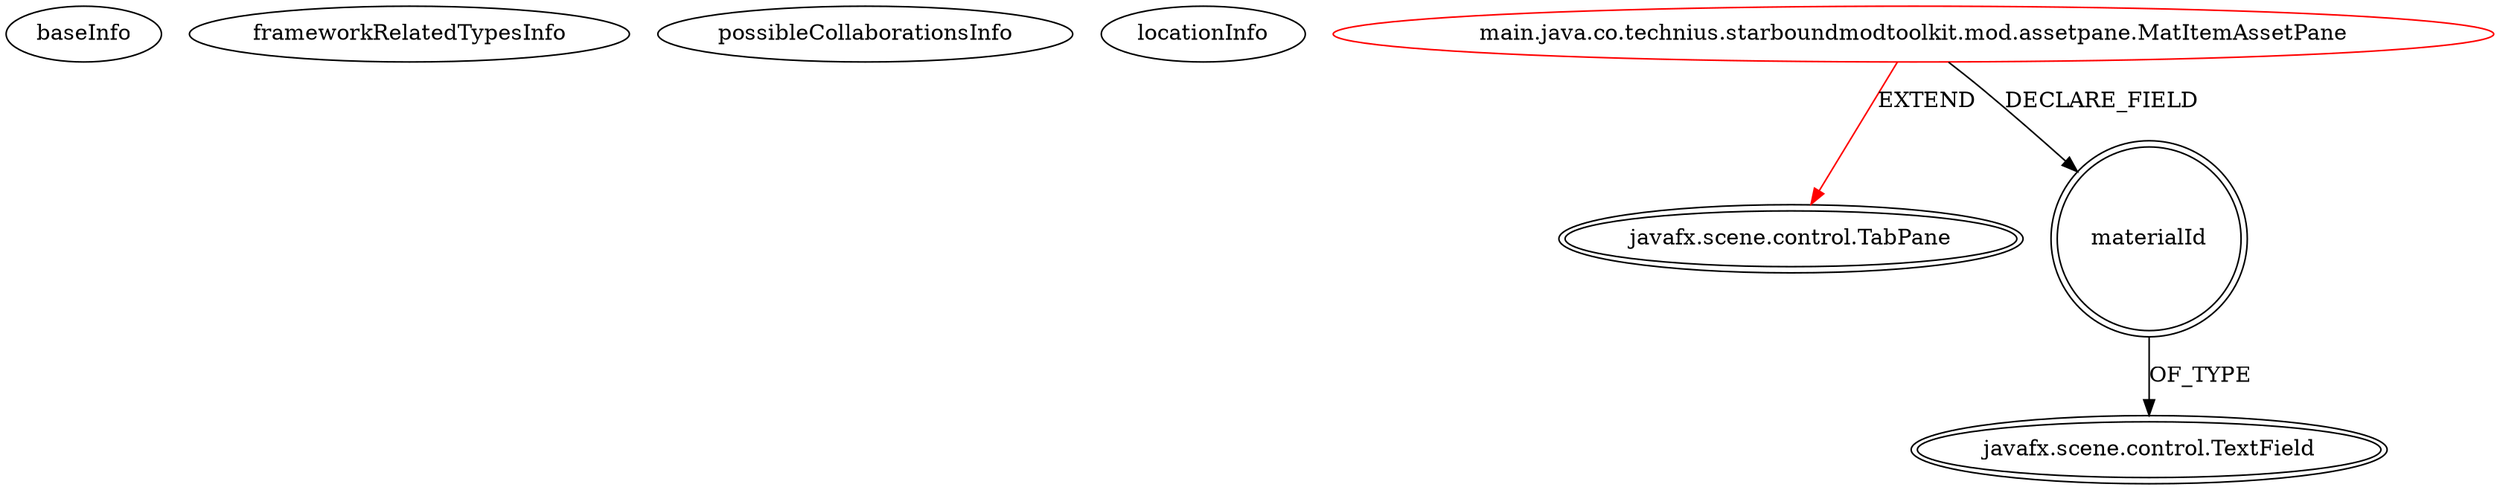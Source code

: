 digraph {
baseInfo[graphId=1439,category="extension_graph",isAnonymous=false,possibleRelation=false]
frameworkRelatedTypesInfo[0="javafx.scene.control.TabPane"]
possibleCollaborationsInfo[]
locationInfo[projectName="Technius-Starbound-Mod-Toolkit",filePath="/Technius-Starbound-Mod-Toolkit/Starbound-Mod-Toolkit-master/src/main/java/co/technius/starboundmodtoolkit/mod/assetpane/MatItemAssetPane.java",contextSignature="MatItemAssetPane",graphId="1439"]
0[label="main.java.co.technius.starboundmodtoolkit.mod.assetpane.MatItemAssetPane",vertexType="ROOT_CLIENT_CLASS_DECLARATION",isFrameworkType=false,color=red]
1[label="javafx.scene.control.TabPane",vertexType="FRAMEWORK_CLASS_TYPE",isFrameworkType=true,peripheries=2]
2[label="materialId",vertexType="FIELD_DECLARATION",isFrameworkType=true,peripheries=2,shape=circle]
3[label="javafx.scene.control.TextField",vertexType="FRAMEWORK_CLASS_TYPE",isFrameworkType=true,peripheries=2]
0->1[label="EXTEND",color=red]
0->2[label="DECLARE_FIELD"]
2->3[label="OF_TYPE"]
}
